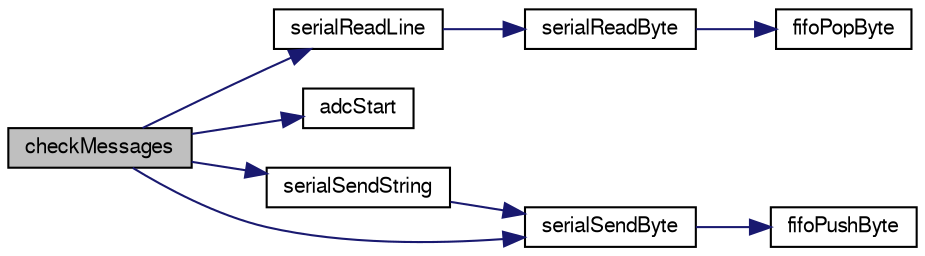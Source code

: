 digraph "checkMessages"
{
  edge [fontname="FreeSans",fontsize="10",labelfontname="FreeSans",labelfontsize="10"];
  node [fontname="FreeSans",fontsize="10",shape=record];
  rankdir="LR";
  Node1 [label="checkMessages",height=0.2,width=0.4,color="black", fillcolor="grey75", style="filled" fontcolor="black"];
  Node1 -> Node2 [color="midnightblue",fontsize="10",style="solid",fontname="FreeSans"];
  Node2 [label="serialReadLine",height=0.2,width=0.4,color="black", fillcolor="white", style="filled",URL="$group__serial.html#ga9f8b86188769661449d724fbe3560f74",tooltip="reads a line of the maximum length &#39;length&#39; from the receive buffer"];
  Node2 -> Node3 [color="midnightblue",fontsize="10",style="solid",fontname="FreeSans"];
  Node3 [label="serialReadByte",height=0.2,width=0.4,color="black", fillcolor="white", style="filled",URL="$group__serial.html#gacd86b76722d76be6d34ad25d841c5e6b",tooltip="returns the first byte from the receive buffer. Blocks if no data is in the buffer."];
  Node3 -> Node4 [color="midnightblue",fontsize="10",style="solid",fontname="FreeSans"];
  Node4 [label="fifoPopByte",height=0.2,width=0.4,color="black", fillcolor="white", style="filled",URL="$group__fifo.html#gacee477e69a1ee6a88b7c97a62867702e",tooltip="reads a byte form a FIFO-buffer (byte is deletet from the buffer)"];
  Node1 -> Node5 [color="midnightblue",fontsize="10",style="solid",fontname="FreeSans"];
  Node5 [label="adcStart",height=0.2,width=0.4,color="black", fillcolor="white", style="filled",URL="$group__adc.html#gabc524700e7bcb90a38cc9146c5e29aba",tooltip="initializes the adc"];
  Node1 -> Node6 [color="midnightblue",fontsize="10",style="solid",fontname="FreeSans"];
  Node6 [label="serialSendString",height=0.2,width=0.4,color="black", fillcolor="white", style="filled",URL="$group__serial.html#ga7b2885c2975769ac8d4f09210ee71916",tooltip="writes a schreibt einen null-terminated string to the send-buffer"];
  Node6 -> Node7 [color="midnightblue",fontsize="10",style="solid",fontname="FreeSans"];
  Node7 [label="serialSendByte",height=0.2,width=0.4,color="black", fillcolor="white", style="filled",URL="$group__serial.html#ga502d5813f57028a04bb85a92b94302a6",tooltip="writes a byte (8 Bit) the send-buffer"];
  Node7 -> Node8 [color="midnightblue",fontsize="10",style="solid",fontname="FreeSans"];
  Node8 [label="fifoPushByte",height=0.2,width=0.4,color="black", fillcolor="white", style="filled",URL="$group__fifo.html#ga7f66fc4c1e2b86afea5c325ee45e60ec",tooltip="writes a byte to a FIFO-buffer"];
  Node1 -> Node7 [color="midnightblue",fontsize="10",style="solid",fontname="FreeSans"];
}
